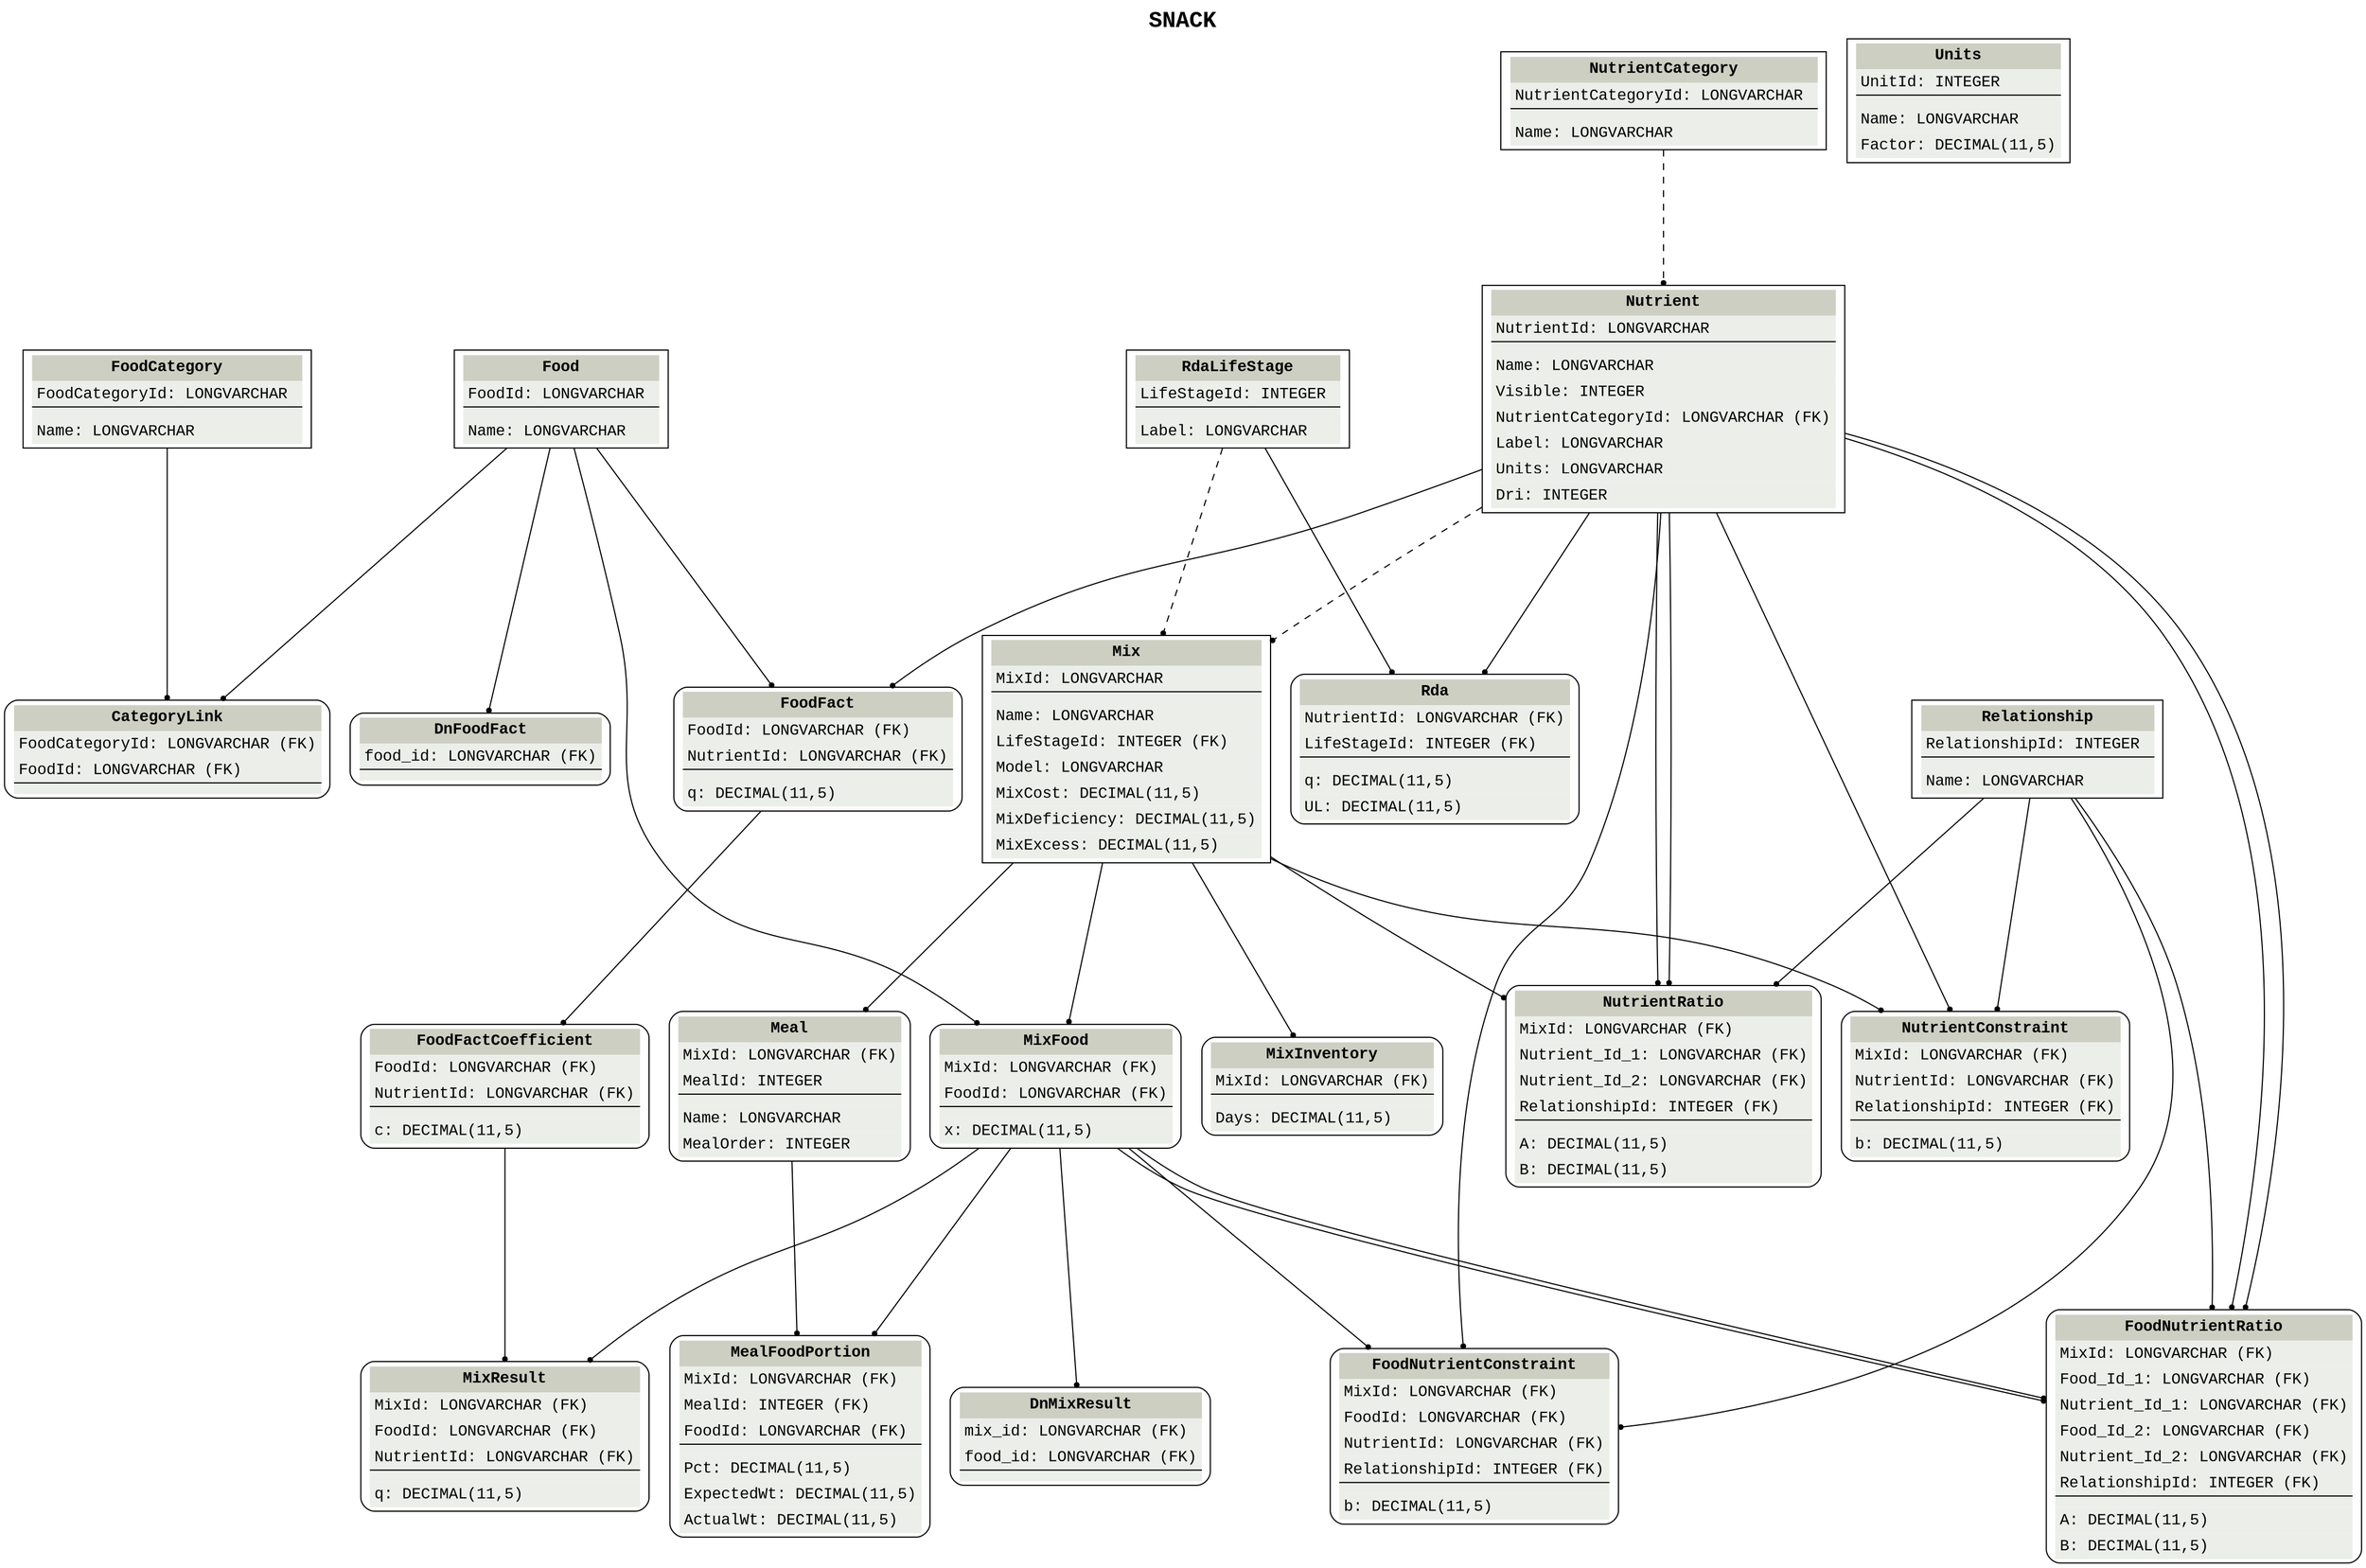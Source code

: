 digraph erd {

    labelloc = "t";
    label = "SNACK";
    fontsize = 20;
    fontname = "Liberation Mono Bold"
    size = "100,100";
    nodesep = 0.25;
    ranksep = 1.5;
    /*layout=neato*/

node [color = "#000000", style = solid,fontname = "Liberation Mono"];
CategoryLink [shape=Mrecord, label=<
        <table border="0" cellborder="0" cellspacing="0" cellpadding="4">
            <tr><td bgcolor="#CECFC3"><b>CategoryLink</b></td></tr>
               <tr><td bgcolor="#ECEEE9" align="left">FoodCategoryId: LONGVARCHAR (FK)</td></tr>
               <tr><td bgcolor="#ECEEE9" align="left">FoodId: LONGVARCHAR (FK)</td></tr>
              <tr><td sides="t" border="1px solid black" bgcolor="#ECEEE9" colspan="100%"></td></tr>              
        </table>
    >]
DnFoodFact [shape=Mrecord, label=<
        <table border="0" cellborder="0" cellspacing="0" cellpadding="4">
            <tr><td bgcolor="#CECFC3"><b>DnFoodFact</b></td></tr>
               <tr><td bgcolor="#ECEEE9" align="left">food_id: LONGVARCHAR (FK)</td></tr>
              <tr><td sides="t" border="1px solid black" bgcolor="#ECEEE9" colspan="100%"></td></tr>               
        </table>
    >]
DnMixResult [shape=Mrecord, label=<
        <table border="0" cellborder="0" cellspacing="0" cellpadding="4">
            <tr><td bgcolor="#CECFC3"><b>DnMixResult</b></td></tr>
               <tr><td bgcolor="#ECEEE9" align="left">mix_id: LONGVARCHAR (FK)</td></tr>
               <tr><td bgcolor="#ECEEE9" align="left">food_id: LONGVARCHAR (FK)</td></tr>
              <tr><td sides="t" border="1px solid black" bgcolor="#ECEEE9" colspan="100%"></td></tr>                             
        </table>
    >]
Food [shape=record, label=<
        <table border="0" cellborder="0" cellspacing="0" cellpadding="4">
            <tr><td bgcolor="#CECFC3"><b>Food</b></td></tr>
               <tr><td bgcolor="#ECEEE9" align="left">FoodId: LONGVARCHAR </td></tr>
              <tr><td sides="t" border="1px solid black" bgcolor="#ECEEE9" colspan="100%"></td></tr>              
               <tr><td bgcolor="#ECEEE9" align="left">Name: LONGVARCHAR</td></tr>
        </table>
    >]
FoodCategory [shape=record, label=<
        <table border="0" cellborder="0" cellspacing="0" cellpadding="4">
            <tr><td bgcolor="#CECFC3"><b>FoodCategory</b></td></tr>
               <tr><td bgcolor="#ECEEE9" align="left">FoodCategoryId: LONGVARCHAR </td></tr>
              <tr><td sides="t" border="1px solid black" bgcolor="#ECEEE9" colspan="100%"></td></tr>              
               <tr><td bgcolor="#ECEEE9" align="left">Name: LONGVARCHAR</td></tr>
        </table>
    >]
FoodFact [shape=Mrecord, label=<
        <table border="0" cellborder="0" cellspacing="0" cellpadding="4">
            <tr><td bgcolor="#CECFC3"><b>FoodFact</b></td></tr>
               <tr><td bgcolor="#ECEEE9" align="left">FoodId: LONGVARCHAR (FK)</td></tr>
               <tr><td bgcolor="#ECEEE9" align="left">NutrientId: LONGVARCHAR (FK)</td></tr>
              <tr><td sides="t" border="1px solid black" bgcolor="#ECEEE9" colspan="100%"></td></tr>              
               <tr><td bgcolor="#ECEEE9" align="left">q: DECIMAL(11,5)</td></tr>
        </table>
    >]
FoodFactCoefficient [shape=Mrecord, label=<
        <table border="0" cellborder="0" cellspacing="0" cellpadding="4">
            <tr><td bgcolor="#CECFC3"><b>FoodFactCoefficient</b></td></tr>
               <tr><td bgcolor="#ECEEE9" align="left">FoodId: LONGVARCHAR (FK)</td></tr>
               <tr><td bgcolor="#ECEEE9" align="left">NutrientId: LONGVARCHAR (FK)</td></tr>
              <tr><td sides="t" border="1px solid black" bgcolor="#ECEEE9" colspan="100%"></td></tr>              
               <tr><td bgcolor="#ECEEE9" align="left">c: DECIMAL(11,5)</td></tr>
        </table>
    >]
FoodNutrientConstraint [shape=Mrecord, label=<
        <table border="0" cellborder="0" cellspacing="0" cellpadding="4">
            <tr><td bgcolor="#CECFC3"><b>FoodNutrientConstraint</b></td></tr>
               <tr><td bgcolor="#ECEEE9" align="left">MixId: LONGVARCHAR (FK)</td></tr>
               <tr><td bgcolor="#ECEEE9" align="left">FoodId: LONGVARCHAR (FK)</td></tr>
               <tr><td bgcolor="#ECEEE9" align="left">NutrientId: LONGVARCHAR (FK)</td></tr>
               <tr><td bgcolor="#ECEEE9" align="left">RelationshipId: INTEGER (FK)</td></tr>
              <tr><td sides="t" border="1px solid black" bgcolor="#ECEEE9" colspan="100%"></td></tr>              
               <tr><td bgcolor="#ECEEE9" align="left">b: DECIMAL(11,5)</td></tr>
        </table>
    >]
FoodNutrientRatio [shape=Mrecord, label=<
        <table border="0" cellborder="0" cellspacing="0" cellpadding="4">
            <tr><td bgcolor="#CECFC3"><b>FoodNutrientRatio</b></td></tr>
               <tr><td bgcolor="#ECEEE9" align="left">MixId: LONGVARCHAR (FK)</td></tr>
               <tr><td bgcolor="#ECEEE9" align="left">Food_Id_1: LONGVARCHAR (FK)</td></tr>
               <tr><td bgcolor="#ECEEE9" align="left">Nutrient_Id_1: LONGVARCHAR (FK)</td></tr>
               <tr><td bgcolor="#ECEEE9" align="left">Food_Id_2: LONGVARCHAR (FK)</td></tr>
               <tr><td bgcolor="#ECEEE9" align="left">Nutrient_Id_2: LONGVARCHAR (FK)</td></tr>
               <tr><td bgcolor="#ECEEE9" align="left">RelationshipId: INTEGER (FK)</td></tr>
              <tr><td sides="t" border="1px solid black" bgcolor="#ECEEE9" colspan="100%"></td></tr>              
               <tr><td bgcolor="#ECEEE9" align="left">A: DECIMAL(11,5)</td></tr>
               <tr><td bgcolor="#ECEEE9" align="left">B: DECIMAL(11,5)</td></tr>
        </table>
    >]
Meal [shape=Mrecord, label=<
        <table border="0" cellborder="0" cellspacing="0" cellpadding="4">
            <tr><td bgcolor="#CECFC3"><b>Meal</b></td></tr>
               <tr><td bgcolor="#ECEEE9" align="left">MixId: LONGVARCHAR (FK)</td></tr>
               <tr><td bgcolor="#ECEEE9" align="left">MealId: INTEGER </td></tr>
              <tr><td sides="t" border="1px solid black" bgcolor="#ECEEE9" colspan="100%"></td></tr>              
               <tr><td bgcolor="#ECEEE9" align="left">Name: LONGVARCHAR</td></tr>
               <tr><td bgcolor="#ECEEE9" align="left">MealOrder: INTEGER</td></tr>
        </table>
    >]
MealFoodPortion [shape=Mrecord, label=<
        <table border="0" cellborder="0" cellspacing="0" cellpadding="4">
            <tr><td bgcolor="#CECFC3"><b>MealFoodPortion</b></td></tr>
               <tr><td bgcolor="#ECEEE9" align="left">MixId: LONGVARCHAR (FK)</td></tr>
               <tr><td bgcolor="#ECEEE9" align="left">MealId: INTEGER (FK)</td></tr>
               <tr><td bgcolor="#ECEEE9" align="left">FoodId: LONGVARCHAR (FK)</td></tr>
              <tr><td sides="t" border="1px solid black" bgcolor="#ECEEE9" colspan="100%"></td></tr>              
               <tr><td bgcolor="#ECEEE9" align="left">Pct: DECIMAL(11,5)</td></tr>
               <tr><td bgcolor="#ECEEE9" align="left">ExpectedWt: DECIMAL(11,5)</td></tr>
               <tr><td bgcolor="#ECEEE9" align="left">ActualWt: DECIMAL(11,5)</td></tr>
        </table>
    >]
Mix [shape=record, label=<
        <table border="0" cellborder="0" cellspacing="0" cellpadding="4">
            <tr><td bgcolor="#CECFC3"><b>Mix</b></td></tr>
               <tr><td bgcolor="#ECEEE9" align="left">MixId: LONGVARCHAR </td></tr>
              <tr><td sides="t" border="1px solid black" bgcolor="#ECEEE9" colspan="100%"></td></tr>              
               <tr><td bgcolor="#ECEEE9" align="left">Name: LONGVARCHAR</td></tr>
               <tr><td bgcolor="#ECEEE9" align="left">LifeStageId: INTEGER (FK)</td></tr>
               <tr><td bgcolor="#ECEEE9" align="left">Model: LONGVARCHAR</td></tr>
               <tr><td bgcolor="#ECEEE9" align="left">MixCost: DECIMAL(11,5)</td></tr>
               <tr><td bgcolor="#ECEEE9" align="left">MixDeficiency: DECIMAL(11,5)</td></tr>
               <tr><td bgcolor="#ECEEE9" align="left">MixExcess: DECIMAL(11,5)</td></tr>
        </table>
    >]
MixFood [shape=Mrecord, label=<
        <table border="0" cellborder="0" cellspacing="0" cellpadding="4">
            <tr><td bgcolor="#CECFC3"><b>MixFood</b></td></tr>
               <tr><td bgcolor="#ECEEE9" align="left">MixId: LONGVARCHAR (FK)</td></tr>
               <tr><td bgcolor="#ECEEE9" align="left">FoodId: LONGVARCHAR (FK)</td></tr>
              <tr><td sides="t" border="1px solid black" bgcolor="#ECEEE9" colspan="100%"></td></tr>              
               <tr><td bgcolor="#ECEEE9" align="left">x: DECIMAL(11,5)</td></tr>
        </table>
    >]
MixInventory [shape=Mrecord, label=<
        <table border="0" cellborder="0" cellspacing="0" cellpadding="4">
            <tr><td bgcolor="#CECFC3"><b>MixInventory</b></td></tr>
               <tr><td bgcolor="#ECEEE9" align="left">MixId: LONGVARCHAR (FK)</td></tr>
              <tr><td sides="t" border="1px solid black" bgcolor="#ECEEE9" colspan="100%"></td></tr>              
               <tr><td bgcolor="#ECEEE9" align="left">Days: DECIMAL(11,5)</td></tr>
        </table>
    >]
MixResult [shape=Mrecord, label=<
        <table border="0" cellborder="0" cellspacing="0" cellpadding="4">
            <tr><td bgcolor="#CECFC3"><b>MixResult</b></td></tr>
               <tr><td bgcolor="#ECEEE9" align="left">MixId: LONGVARCHAR (FK)</td></tr>
               <tr><td bgcolor="#ECEEE9" align="left">FoodId: LONGVARCHAR (FK)</td></tr>
               <tr><td bgcolor="#ECEEE9" align="left">NutrientId: LONGVARCHAR (FK)</td></tr>
              <tr><td sides="t" border="1px solid black" bgcolor="#ECEEE9" colspan="100%"></td></tr>              
               <tr><td bgcolor="#ECEEE9" align="left">q: DECIMAL(11,5)</td></tr>
        </table>
    >]
Nutrient [shape=record, label=<
        <table border="0" cellborder="0" cellspacing="0" cellpadding="4">
            <tr><td bgcolor="#CECFC3"><b>Nutrient</b></td></tr>
               <tr><td bgcolor="#ECEEE9" align="left">NutrientId: LONGVARCHAR </td></tr>
              <tr><td sides="t" border="1px solid black" bgcolor="#ECEEE9" colspan="100%"></td></tr>              
               <tr><td bgcolor="#ECEEE9" align="left">Name: LONGVARCHAR</td></tr>
               <tr><td bgcolor="#ECEEE9" align="left">Visible: INTEGER</td></tr>
               <tr><td bgcolor="#ECEEE9" align="left">NutrientCategoryId: LONGVARCHAR (FK)</td></tr>
               <tr><td bgcolor="#ECEEE9" align="left">Label: LONGVARCHAR</td></tr>
               <tr><td bgcolor="#ECEEE9" align="left">Units: LONGVARCHAR</td></tr>
               <tr><td bgcolor="#ECEEE9" align="left">Dri: INTEGER</td></tr>
        </table>
    >]
NutrientCategory [shape=record, label=<
        <table border="0" cellborder="0" cellspacing="0" cellpadding="4">
            <tr><td bgcolor="#CECFC3"><b>NutrientCategory</b></td></tr>
               <tr><td bgcolor="#ECEEE9" align="left">NutrientCategoryId: LONGVARCHAR </td></tr>
              <tr><td sides="t" border="1px solid black" bgcolor="#ECEEE9" colspan="100%"></td></tr>              
               <tr><td bgcolor="#ECEEE9" align="left">Name: LONGVARCHAR</td></tr>
        </table>
    >]
NutrientConstraint [shape=Mrecord, label=<
        <table border="0" cellborder="0" cellspacing="0" cellpadding="4">
            <tr><td bgcolor="#CECFC3"><b>NutrientConstraint</b></td></tr>
               <tr><td bgcolor="#ECEEE9" align="left">MixId: LONGVARCHAR (FK)</td></tr>
               <tr><td bgcolor="#ECEEE9" align="left">NutrientId: LONGVARCHAR (FK)</td></tr>
               <tr><td bgcolor="#ECEEE9" align="left">RelationshipId: INTEGER (FK)</td></tr>
              <tr><td sides="t" border="1px solid black" bgcolor="#ECEEE9" colspan="100%"></td></tr>              
               <tr><td bgcolor="#ECEEE9" align="left">b: DECIMAL(11,5)</td></tr>
        </table>
    >]
NutrientRatio [shape=Mrecord, label=<
        <table border="0" cellborder="0" cellspacing="0" cellpadding="4">
            <tr><td bgcolor="#CECFC3"><b>NutrientRatio</b></td></tr>
               <tr><td bgcolor="#ECEEE9" align="left">MixId: LONGVARCHAR (FK)</td></tr>
               <tr><td bgcolor="#ECEEE9" align="left">Nutrient_Id_1: LONGVARCHAR (FK)</td></tr>
               <tr><td bgcolor="#ECEEE9" align="left">Nutrient_Id_2: LONGVARCHAR (FK)</td></tr>
               <tr><td bgcolor="#ECEEE9" align="left">RelationshipId: INTEGER (FK)</td></tr>
              <tr><td sides="t" border="1px solid black" bgcolor="#ECEEE9" colspan="100%"></td></tr>              
               <tr><td bgcolor="#ECEEE9" align="left">A: DECIMAL(11,5)</td></tr>
               <tr><td bgcolor="#ECEEE9" align="left">B: DECIMAL(11,5)</td></tr>
        </table>
    >]
Rda [shape=Mrecord, label=<
        <table border="0" cellborder="0" cellspacing="0" cellpadding="4">
            <tr><td bgcolor="#CECFC3"><b>Rda</b></td></tr>
               <tr><td bgcolor="#ECEEE9" align="left">NutrientId: LONGVARCHAR (FK)</td></tr>
               <tr><td bgcolor="#ECEEE9" align="left">LifeStageId: INTEGER (FK)</td></tr>
              <tr><td sides="t" border="1px solid black" bgcolor="#ECEEE9" colspan="100%"></td></tr>              
               <tr><td bgcolor="#ECEEE9" align="left">q: DECIMAL(11,5)</td></tr>
               <tr><td bgcolor="#ECEEE9" align="left">UL: DECIMAL(11,5)</td></tr>
        </table>
    >]
RdaLifeStage [shape=record, label=<
        <table border="0" cellborder="0" cellspacing="0" cellpadding="4">
            <tr><td bgcolor="#CECFC3"><b>RdaLifeStage</b></td></tr>
               <tr><td bgcolor="#ECEEE9" align="left">LifeStageId: INTEGER </td></tr>
              <tr><td sides="t" border="1px solid black" bgcolor="#ECEEE9" colspan="100%"></td></tr>              
               <tr><td bgcolor="#ECEEE9" align="left">Label: LONGVARCHAR</td></tr>
        </table>
    >]
Relationship [shape=record, label=<
        <table border="0" cellborder="0" cellspacing="0" cellpadding="4">
            <tr><td bgcolor="#CECFC3"><b>Relationship</b></td></tr>
               <tr><td bgcolor="#ECEEE9" align="left">RelationshipId: INTEGER </td></tr>
              <tr><td sides="t" border="1px solid black" bgcolor="#ECEEE9" colspan="100%"></td></tr>              
               <tr><td bgcolor="#ECEEE9" align="left">Name: LONGVARCHAR</td></tr>
        </table>
    >]
Units [shape=record, label=<
        <table border="0" cellborder="0" cellspacing="0" cellpadding="4">
            <tr><td bgcolor="#CECFC3"><b>Units</b></td></tr>
               <tr><td bgcolor="#ECEEE9" align="left">UnitId: INTEGER </td></tr>
              <tr><td sides="t" border="1px solid black" bgcolor="#ECEEE9" colspan="100%"></td></tr>              
               <tr><td bgcolor="#ECEEE9" align="left">Name: LONGVARCHAR</td></tr>
               <tr><td bgcolor="#ECEEE9" align="left">Factor: DECIMAL(11,5)</td></tr>
        </table>
    >]

edge [penwidth=1,fontname="Liberation Mono" len=5, arrowsize=0.5, arrowhead=dot, arrowtail=none, dir=forward, style=solid]
Food -> CategoryLink [dir=forward,weight=1];
edge [penwidth=1,fontname="Liberation Mono" len=5, arrowsize=0.5, arrowhead=dot, arrowtail=none, dir=forward, style=solid]
FoodCategory -> CategoryLink [dir=forward,weight=1];
edge [penwidth=1,fontname="Liberation Mono" len=5, arrowsize=0.5, arrowhead=dot, arrowtail=none, dir=forward, style=solid]
Food -> DnFoodFact [dir=forward,weight=1];
edge [penwidth=1,fontname="Liberation Mono" len=5, arrowsize=0.5, arrowhead=dot, arrowtail=none, dir=forward, style=solid]
MixFood -> DnMixResult [dir=forward,weight=1];
edge [penwidth=1,fontname="Liberation Mono" len=5, arrowsize=0.5, arrowhead=dot, arrowtail=none, dir=forward, style=solid]
Food -> FoodFact [dir=forward,weight=1];
edge [penwidth=1,fontname="Liberation Mono" len=5, arrowsize=0.5, arrowhead=dot, arrowtail=none, dir=forward, style=solid]
Nutrient -> FoodFact [dir=forward,weight=1];
edge [penwidth=1,fontname="Liberation Mono" len=5, arrowsize=0.5, arrowhead=dot, arrowtail=none, dir=forward, style=solid]
FoodFact -> FoodFactCoefficient [dir=forward,weight=1];
edge [penwidth=1,fontname="Liberation Mono" len=5, arrowsize=0.5, arrowhead=dot, arrowtail=none, dir=forward, style=solid]
MixFood -> FoodNutrientConstraint [dir=forward,weight=1];
edge [penwidth=1,fontname="Liberation Mono" len=5, arrowsize=0.5, arrowhead=dot, arrowtail=none, dir=forward, style=solid]
Nutrient -> FoodNutrientConstraint [dir=forward,weight=1];
edge [penwidth=1,fontname="Liberation Mono" len=5, arrowsize=0.5, arrowhead=dot, arrowtail=none, dir=forward, style=solid]
Relationship -> FoodNutrientConstraint [dir=forward,weight=1];
edge [penwidth=1,fontname="Liberation Mono" len=5, arrowsize=0.5, arrowhead=dot, arrowtail=none, dir=forward, style=solid]
MixFood -> FoodNutrientRatio [dir=forward,weight=1];
edge [penwidth=1,fontname="Liberation Mono" len=5, arrowsize=0.5, arrowhead=dot, arrowtail=none, dir=forward, style=solid]
MixFood -> FoodNutrientRatio [dir=forward,weight=1];
edge [penwidth=1,fontname="Liberation Mono" len=5, arrowsize=0.5, arrowhead=dot, arrowtail=none, dir=forward, style=solid]
Nutrient -> FoodNutrientRatio [dir=forward,weight=1];
edge [penwidth=1,fontname="Liberation Mono" len=5, arrowsize=0.5, arrowhead=dot, arrowtail=none, dir=forward, style=solid]
Nutrient -> FoodNutrientRatio [dir=forward,weight=1];
edge [penwidth=1,fontname="Liberation Mono" len=5, arrowsize=0.5, arrowhead=dot, arrowtail=none, dir=forward, style=solid]
Relationship -> FoodNutrientRatio [dir=forward,weight=1];
edge [penwidth=1,fontname="Liberation Mono" len=5, arrowsize=0.5, arrowhead=dot, arrowtail=none, dir=forward, style=solid]
Mix -> Meal [dir=forward,weight=1];
edge [penwidth=1,fontname="Liberation Mono" len=5, arrowsize=0.5, arrowhead=dot, arrowtail=none, dir=forward, style=solid]
Meal -> MealFoodPortion [dir=forward,weight=1];
edge [penwidth=1,fontname="Liberation Mono" len=5, arrowsize=0.5, arrowhead=dot, arrowtail=none, dir=forward, style=solid]
MixFood -> MealFoodPortion [dir=forward,weight=1];
edge [penwidth=1,fontname="Liberation Mono" len=5, arrowsize=0.5, arrowhead=dot, arrowtail=none, dir=forward, style=dashed]
Nutrient -> Mix [dir=forward,weight=1];
edge [penwidth=1,fontname="Liberation Mono" len=5, arrowsize=0.5, arrowhead=dot, arrowtail=none, dir=forward, style=dashed]
RdaLifeStage -> Mix [dir=forward,weight=1];
edge [penwidth=1,fontname="Liberation Mono" len=5, arrowsize=0.5, arrowhead=dot, arrowtail=none, dir=forward, style=solid]
Food -> MixFood [dir=forward,weight=1];
edge [penwidth=1,fontname="Liberation Mono" len=5, arrowsize=0.5, arrowhead=dot, arrowtail=none, dir=forward, style=solid]
Mix -> MixFood [dir=forward,weight=1];
edge [penwidth=1,fontname="Liberation Mono" len=5, arrowsize=0.5, arrowhead=dot, arrowtail=none, dir=forward, style=solid]
Mix -> MixInventory [dir=forward,weight=1];
edge [penwidth=1,fontname="Liberation Mono" len=5, arrowsize=0.5, arrowhead=dot, arrowtail=none, dir=forward, style=solid]
FoodFactCoefficient -> MixResult [dir=forward,weight=1];
edge [penwidth=1,fontname="Liberation Mono" len=5, arrowsize=0.5, arrowhead=dot, arrowtail=none, dir=forward, style=solid]
MixFood -> MixResult [dir=forward,weight=1];
edge [penwidth=1,fontname="Liberation Mono" len=5, arrowsize=0.5, arrowhead=dot, arrowtail=none, dir=forward, style=dashed]
NutrientCategory -> Nutrient [dir=forward,weight=1];
edge [penwidth=1,fontname="Liberation Mono" len=5, arrowsize=0.5, arrowhead=dot, arrowtail=none, dir=forward, style=solid]
Mix -> NutrientConstraint [dir=forward,weight=1];
edge [penwidth=1,fontname="Liberation Mono" len=5, arrowsize=0.5, arrowhead=dot, arrowtail=none, dir=forward, style=solid]
Nutrient -> NutrientConstraint [dir=forward,weight=1];
edge [penwidth=1,fontname="Liberation Mono" len=5, arrowsize=0.5, arrowhead=dot, arrowtail=none, dir=forward, style=solid]
Relationship -> NutrientConstraint [dir=forward,weight=1];
edge [penwidth=1,fontname="Liberation Mono" len=5, arrowsize=0.5, arrowhead=dot, arrowtail=none, dir=forward, style=solid]
Mix -> NutrientRatio [dir=forward,weight=1];
edge [penwidth=1,fontname="Liberation Mono" len=5, arrowsize=0.5, arrowhead=dot, arrowtail=none, dir=forward, style=solid]
Nutrient -> NutrientRatio [dir=forward,weight=1];
edge [penwidth=1,fontname="Liberation Mono" len=5, arrowsize=0.5, arrowhead=dot, arrowtail=none, dir=forward, style=solid]
Nutrient -> NutrientRatio [dir=forward,weight=1];
edge [penwidth=1,fontname="Liberation Mono" len=5, arrowsize=0.5, arrowhead=dot, arrowtail=none, dir=forward, style=solid]
Relationship -> NutrientRatio [dir=forward,weight=1];
edge [penwidth=1,fontname="Liberation Mono" len=5, arrowsize=0.5, arrowhead=dot, arrowtail=none, dir=forward, style=solid]
Nutrient -> Rda [dir=forward,weight=1];
edge [penwidth=1,fontname="Liberation Mono" len=5, arrowsize=0.5, arrowhead=dot, arrowtail=none, dir=forward, style=solid]
RdaLifeStage -> Rda [dir=forward,weight=1];

}
